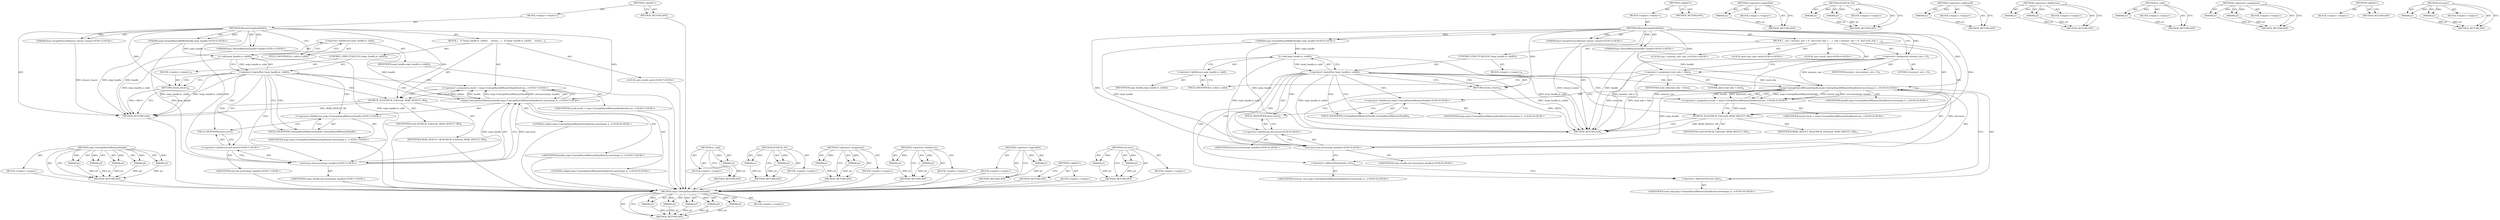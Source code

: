 digraph "std.move" {
vulnerable_98 [label=<(METHOD,mojo.UnwrapSharedMemoryHandle)>];
vulnerable_99 [label=<(PARAM,p1)>];
vulnerable_100 [label=<(PARAM,p2)>];
vulnerable_101 [label=<(PARAM,p3)>];
vulnerable_102 [label=<(PARAM,p4)>];
vulnerable_103 [label=<(PARAM,p5)>];
vulnerable_104 [label=<(BLOCK,&lt;empty&gt;,&lt;empty&gt;)>];
vulnerable_105 [label=<(METHOD_RETURN,ANY)>];
vulnerable_6 [label=<(METHOD,&lt;global&gt;)<SUB>1</SUB>>];
vulnerable_7 [label=<(BLOCK,&lt;empty&gt;,&lt;empty&gt;)<SUB>1</SUB>>];
vulnerable_8 [label=<(METHOD,AllocateCompletedOnIO)<SUB>1</SUB>>];
vulnerable_9 [label="<(PARAM,base::SharedMemoryHandle* handle)<SUB>2</SUB>>"];
vulnerable_10 [label="<(PARAM,base::ScopedClosureRunner closure_runner)<SUB>3</SUB>>"];
vulnerable_11 [label="<(PARAM,mojo::ScopedSharedBufferHandle mojo_handle)<SUB>4</SUB>>"];
vulnerable_12 [label=<(BLOCK,{
  size_t memory_size = 0;
  bool read_only = ...,{
  size_t memory_size = 0;
  bool read_only = ...)<SUB>4</SUB>>];
vulnerable_13 [label="<(LOCAL,size_t memory_size: size_t)<SUB>5</SUB>>"];
vulnerable_14 [label=<(&lt;operator&gt;.assignment,memory_size = 0)<SUB>5</SUB>>];
vulnerable_15 [label=<(IDENTIFIER,memory_size,memory_size = 0)<SUB>5</SUB>>];
vulnerable_16 [label=<(LITERAL,0,memory_size = 0)<SUB>5</SUB>>];
vulnerable_17 [label="<(LOCAL,bool read_only: bool)<SUB>6</SUB>>"];
vulnerable_18 [label=<(&lt;operator&gt;.assignment,read_only = false)<SUB>6</SUB>>];
vulnerable_19 [label=<(IDENTIFIER,read_only,read_only = false)<SUB>6</SUB>>];
vulnerable_20 [label=<(LITERAL,false,read_only = false)<SUB>6</SUB>>];
vulnerable_21 [label=<(CONTROL_STRUCTURE,IF,if (!mojo_handle.is_valid()))<SUB>7</SUB>>];
vulnerable_22 [label=<(&lt;operator&gt;.logicalNot,!mojo_handle.is_valid())<SUB>7</SUB>>];
vulnerable_23 [label=<(is_valid,mojo_handle.is_valid())<SUB>7</SUB>>];
vulnerable_24 [label=<(&lt;operator&gt;.fieldAccess,mojo_handle.is_valid)<SUB>7</SUB>>];
vulnerable_25 [label=<(IDENTIFIER,mojo_handle,mojo_handle.is_valid())<SUB>7</SUB>>];
vulnerable_26 [label=<(FIELD_IDENTIFIER,is_valid,is_valid)<SUB>7</SUB>>];
vulnerable_27 [label=<(BLOCK,&lt;empty&gt;,&lt;empty&gt;)<SUB>8</SUB>>];
vulnerable_28 [label=<(RETURN,return;,return;)<SUB>8</SUB>>];
vulnerable_29 [label="<(LOCAL,auto result: auto)<SUB>9</SUB>>"];
vulnerable_30 [label="<(&lt;operator&gt;.assignment,result = mojo::UnwrapSharedMemoryHandle(std::mo...)<SUB>9</SUB>>"];
vulnerable_31 [label="<(IDENTIFIER,result,result = mojo::UnwrapSharedMemoryHandle(std::mo...)<SUB>9</SUB>>"];
vulnerable_32 [label="<(mojo.UnwrapSharedMemoryHandle,mojo::UnwrapSharedMemoryHandle(std::move(mojo_h...)<SUB>9</SUB>>"];
vulnerable_33 [label="<(&lt;operator&gt;.fieldAccess,mojo::UnwrapSharedMemoryHandle)<SUB>9</SUB>>"];
vulnerable_34 [label="<(IDENTIFIER,mojo,mojo::UnwrapSharedMemoryHandle(std::move(mojo_h...)<SUB>9</SUB>>"];
vulnerable_35 [label=<(FIELD_IDENTIFIER,UnwrapSharedMemoryHandle,UnwrapSharedMemoryHandle)<SUB>9</SUB>>];
vulnerable_36 [label="<(std.move,std::move(mojo_handle))<SUB>9</SUB>>"];
vulnerable_37 [label="<(&lt;operator&gt;.fieldAccess,std::move)<SUB>9</SUB>>"];
vulnerable_38 [label="<(IDENTIFIER,std,std::move(mojo_handle))<SUB>9</SUB>>"];
vulnerable_39 [label=<(FIELD_IDENTIFIER,move,move)<SUB>9</SUB>>];
vulnerable_40 [label="<(IDENTIFIER,mojo_handle,std::move(mojo_handle))<SUB>9</SUB>>"];
vulnerable_41 [label="<(IDENTIFIER,handle,mojo::UnwrapSharedMemoryHandle(std::move(mojo_h...)<SUB>9</SUB>>"];
vulnerable_42 [label=<(&lt;operator&gt;.addressOf,&amp;memory_size)<SUB>10</SUB>>];
vulnerable_43 [label="<(IDENTIFIER,memory_size,mojo::UnwrapSharedMemoryHandle(std::move(mojo_h...)<SUB>10</SUB>>"];
vulnerable_44 [label=<(&lt;operator&gt;.addressOf,&amp;read_only)<SUB>10</SUB>>];
vulnerable_45 [label="<(IDENTIFIER,read_only,mojo::UnwrapSharedMemoryHandle(std::move(mojo_h...)<SUB>10</SUB>>"];
vulnerable_46 [label=<(DCHECK_EQ,DCHECK_EQ(result, MOJO_RESULT_OK))<SUB>11</SUB>>];
vulnerable_47 [label=<(IDENTIFIER,result,DCHECK_EQ(result, MOJO_RESULT_OK))<SUB>11</SUB>>];
vulnerable_48 [label=<(IDENTIFIER,MOJO_RESULT_OK,DCHECK_EQ(result, MOJO_RESULT_OK))<SUB>11</SUB>>];
vulnerable_49 [label=<(METHOD_RETURN,void)<SUB>1</SUB>>];
vulnerable_51 [label=<(METHOD_RETURN,ANY)<SUB>1</SUB>>];
vulnerable_85 [label=<(METHOD,&lt;operator&gt;.logicalNot)>];
vulnerable_86 [label=<(PARAM,p1)>];
vulnerable_87 [label=<(BLOCK,&lt;empty&gt;,&lt;empty&gt;)>];
vulnerable_88 [label=<(METHOD_RETURN,ANY)>];
vulnerable_115 [label=<(METHOD,DCHECK_EQ)>];
vulnerable_116 [label=<(PARAM,p1)>];
vulnerable_117 [label=<(PARAM,p2)>];
vulnerable_118 [label=<(BLOCK,&lt;empty&gt;,&lt;empty&gt;)>];
vulnerable_119 [label=<(METHOD_RETURN,ANY)>];
vulnerable_111 [label=<(METHOD,&lt;operator&gt;.addressOf)>];
vulnerable_112 [label=<(PARAM,p1)>];
vulnerable_113 [label=<(BLOCK,&lt;empty&gt;,&lt;empty&gt;)>];
vulnerable_114 [label=<(METHOD_RETURN,ANY)>];
vulnerable_93 [label=<(METHOD,&lt;operator&gt;.fieldAccess)>];
vulnerable_94 [label=<(PARAM,p1)>];
vulnerable_95 [label=<(PARAM,p2)>];
vulnerable_96 [label=<(BLOCK,&lt;empty&gt;,&lt;empty&gt;)>];
vulnerable_97 [label=<(METHOD_RETURN,ANY)>];
vulnerable_89 [label=<(METHOD,is_valid)>];
vulnerable_90 [label=<(PARAM,p1)>];
vulnerable_91 [label=<(BLOCK,&lt;empty&gt;,&lt;empty&gt;)>];
vulnerable_92 [label=<(METHOD_RETURN,ANY)>];
vulnerable_80 [label=<(METHOD,&lt;operator&gt;.assignment)>];
vulnerable_81 [label=<(PARAM,p1)>];
vulnerable_82 [label=<(PARAM,p2)>];
vulnerable_83 [label=<(BLOCK,&lt;empty&gt;,&lt;empty&gt;)>];
vulnerable_84 [label=<(METHOD_RETURN,ANY)>];
vulnerable_74 [label=<(METHOD,&lt;global&gt;)<SUB>1</SUB>>];
vulnerable_75 [label=<(BLOCK,&lt;empty&gt;,&lt;empty&gt;)>];
vulnerable_76 [label=<(METHOD_RETURN,ANY)>];
vulnerable_106 [label=<(METHOD,std.move)>];
vulnerable_107 [label=<(PARAM,p1)>];
vulnerable_108 [label=<(PARAM,p2)>];
vulnerable_109 [label=<(BLOCK,&lt;empty&gt;,&lt;empty&gt;)>];
vulnerable_110 [label=<(METHOD_RETURN,ANY)>];
fixed_84 [label=<(METHOD,mojo.UnwrapSharedMemoryHandle)>];
fixed_85 [label=<(PARAM,p1)>];
fixed_86 [label=<(PARAM,p2)>];
fixed_87 [label=<(PARAM,p3)>];
fixed_88 [label=<(PARAM,p4)>];
fixed_89 [label=<(PARAM,p5)>];
fixed_90 [label=<(BLOCK,&lt;empty&gt;,&lt;empty&gt;)>];
fixed_91 [label=<(METHOD_RETURN,ANY)>];
fixed_6 [label=<(METHOD,&lt;global&gt;)<SUB>1</SUB>>];
fixed_7 [label=<(BLOCK,&lt;empty&gt;,&lt;empty&gt;)<SUB>1</SUB>>];
fixed_8 [label=<(METHOD,AllocateCompletedOnIO)<SUB>1</SUB>>];
fixed_9 [label="<(PARAM,base::SharedMemoryHandle* handle)<SUB>2</SUB>>"];
fixed_10 [label="<(PARAM,base::ScopedClosureRunner closure_runner)<SUB>3</SUB>>"];
fixed_11 [label="<(PARAM,mojo::ScopedSharedBufferHandle mojo_handle)<SUB>4</SUB>>"];
fixed_12 [label=<(BLOCK,{
   if (!mojo_handle.is_valid())
     return;
...,{
   if (!mojo_handle.is_valid())
     return;
...)<SUB>4</SUB>>];
fixed_13 [label=<(CONTROL_STRUCTURE,IF,if (!mojo_handle.is_valid()))<SUB>5</SUB>>];
fixed_14 [label=<(&lt;operator&gt;.logicalNot,!mojo_handle.is_valid())<SUB>5</SUB>>];
fixed_15 [label=<(is_valid,mojo_handle.is_valid())<SUB>5</SUB>>];
fixed_16 [label=<(&lt;operator&gt;.fieldAccess,mojo_handle.is_valid)<SUB>5</SUB>>];
fixed_17 [label=<(IDENTIFIER,mojo_handle,mojo_handle.is_valid())<SUB>5</SUB>>];
fixed_18 [label=<(FIELD_IDENTIFIER,is_valid,is_valid)<SUB>5</SUB>>];
fixed_19 [label=<(BLOCK,&lt;empty&gt;,&lt;empty&gt;)<SUB>6</SUB>>];
fixed_20 [label=<(RETURN,return;,return;)<SUB>6</SUB>>];
fixed_21 [label="<(LOCAL,auto result: auto)<SUB>7</SUB>>"];
fixed_22 [label="<(&lt;operator&gt;.assignment,result = mojo::UnwrapSharedMemoryHandle(std::mo...)<SUB>7</SUB>>"];
fixed_23 [label="<(IDENTIFIER,result,result = mojo::UnwrapSharedMemoryHandle(std::mo...)<SUB>7</SUB>>"];
fixed_24 [label="<(mojo.UnwrapSharedMemoryHandle,mojo::UnwrapSharedMemoryHandle(std::move(mojo_h...)<SUB>7</SUB>>"];
fixed_25 [label="<(&lt;operator&gt;.fieldAccess,mojo::UnwrapSharedMemoryHandle)<SUB>7</SUB>>"];
fixed_26 [label="<(IDENTIFIER,mojo,mojo::UnwrapSharedMemoryHandle(std::move(mojo_h...)<SUB>7</SUB>>"];
fixed_27 [label=<(FIELD_IDENTIFIER,UnwrapSharedMemoryHandle,UnwrapSharedMemoryHandle)<SUB>7</SUB>>];
fixed_28 [label="<(std.move,std::move(mojo_handle))<SUB>7</SUB>>"];
fixed_29 [label="<(&lt;operator&gt;.fieldAccess,std::move)<SUB>7</SUB>>"];
fixed_30 [label="<(IDENTIFIER,std,std::move(mojo_handle))<SUB>7</SUB>>"];
fixed_31 [label=<(FIELD_IDENTIFIER,move,move)<SUB>7</SUB>>];
fixed_32 [label="<(IDENTIFIER,mojo_handle,std::move(mojo_handle))<SUB>7</SUB>>"];
fixed_33 [label="<(IDENTIFIER,handle,mojo::UnwrapSharedMemoryHandle(std::move(mojo_h...)<SUB>7</SUB>>"];
fixed_34 [label="<(LITERAL,nullptr,mojo::UnwrapSharedMemoryHandle(std::move(mojo_h...)<SUB>8</SUB>>"];
fixed_35 [label="<(LITERAL,nullptr,mojo::UnwrapSharedMemoryHandle(std::move(mojo_h...)<SUB>8</SUB>>"];
fixed_36 [label=<(DCHECK_EQ,DCHECK_EQ(result, MOJO_RESULT_OK))<SUB>9</SUB>>];
fixed_37 [label=<(IDENTIFIER,result,DCHECK_EQ(result, MOJO_RESULT_OK))<SUB>9</SUB>>];
fixed_38 [label=<(IDENTIFIER,MOJO_RESULT_OK,DCHECK_EQ(result, MOJO_RESULT_OK))<SUB>9</SUB>>];
fixed_39 [label=<(METHOD_RETURN,void)<SUB>1</SUB>>];
fixed_41 [label=<(METHOD_RETURN,ANY)<SUB>1</SUB>>];
fixed_70 [label=<(METHOD,is_valid)>];
fixed_71 [label=<(PARAM,p1)>];
fixed_72 [label=<(BLOCK,&lt;empty&gt;,&lt;empty&gt;)>];
fixed_73 [label=<(METHOD_RETURN,ANY)>];
fixed_97 [label=<(METHOD,DCHECK_EQ)>];
fixed_98 [label=<(PARAM,p1)>];
fixed_99 [label=<(PARAM,p2)>];
fixed_100 [label=<(BLOCK,&lt;empty&gt;,&lt;empty&gt;)>];
fixed_101 [label=<(METHOD_RETURN,ANY)>];
fixed_79 [label=<(METHOD,&lt;operator&gt;.assignment)>];
fixed_80 [label=<(PARAM,p1)>];
fixed_81 [label=<(PARAM,p2)>];
fixed_82 [label=<(BLOCK,&lt;empty&gt;,&lt;empty&gt;)>];
fixed_83 [label=<(METHOD_RETURN,ANY)>];
fixed_74 [label=<(METHOD,&lt;operator&gt;.fieldAccess)>];
fixed_75 [label=<(PARAM,p1)>];
fixed_76 [label=<(PARAM,p2)>];
fixed_77 [label=<(BLOCK,&lt;empty&gt;,&lt;empty&gt;)>];
fixed_78 [label=<(METHOD_RETURN,ANY)>];
fixed_66 [label=<(METHOD,&lt;operator&gt;.logicalNot)>];
fixed_67 [label=<(PARAM,p1)>];
fixed_68 [label=<(BLOCK,&lt;empty&gt;,&lt;empty&gt;)>];
fixed_69 [label=<(METHOD_RETURN,ANY)>];
fixed_60 [label=<(METHOD,&lt;global&gt;)<SUB>1</SUB>>];
fixed_61 [label=<(BLOCK,&lt;empty&gt;,&lt;empty&gt;)>];
fixed_62 [label=<(METHOD_RETURN,ANY)>];
fixed_92 [label=<(METHOD,std.move)>];
fixed_93 [label=<(PARAM,p1)>];
fixed_94 [label=<(PARAM,p2)>];
fixed_95 [label=<(BLOCK,&lt;empty&gt;,&lt;empty&gt;)>];
fixed_96 [label=<(METHOD_RETURN,ANY)>];
vulnerable_98 -> vulnerable_99  [key=0, label="AST: "];
vulnerable_98 -> vulnerable_99  [key=1, label="DDG: "];
vulnerable_98 -> vulnerable_104  [key=0, label="AST: "];
vulnerable_98 -> vulnerable_100  [key=0, label="AST: "];
vulnerable_98 -> vulnerable_100  [key=1, label="DDG: "];
vulnerable_98 -> vulnerable_105  [key=0, label="AST: "];
vulnerable_98 -> vulnerable_105  [key=1, label="CFG: "];
vulnerable_98 -> vulnerable_101  [key=0, label="AST: "];
vulnerable_98 -> vulnerable_101  [key=1, label="DDG: "];
vulnerable_98 -> vulnerable_102  [key=0, label="AST: "];
vulnerable_98 -> vulnerable_102  [key=1, label="DDG: "];
vulnerable_98 -> vulnerable_103  [key=0, label="AST: "];
vulnerable_98 -> vulnerable_103  [key=1, label="DDG: "];
vulnerable_99 -> vulnerable_105  [key=0, label="DDG: p1"];
vulnerable_100 -> vulnerable_105  [key=0, label="DDG: p2"];
vulnerable_101 -> vulnerable_105  [key=0, label="DDG: p3"];
vulnerable_102 -> vulnerable_105  [key=0, label="DDG: p4"];
vulnerable_103 -> vulnerable_105  [key=0, label="DDG: p5"];
vulnerable_6 -> vulnerable_7  [key=0, label="AST: "];
vulnerable_6 -> vulnerable_51  [key=0, label="AST: "];
vulnerable_6 -> vulnerable_51  [key=1, label="CFG: "];
vulnerable_7 -> vulnerable_8  [key=0, label="AST: "];
vulnerable_8 -> vulnerable_9  [key=0, label="AST: "];
vulnerable_8 -> vulnerable_9  [key=1, label="DDG: "];
vulnerable_8 -> vulnerable_10  [key=0, label="AST: "];
vulnerable_8 -> vulnerable_10  [key=1, label="DDG: "];
vulnerable_8 -> vulnerable_11  [key=0, label="AST: "];
vulnerable_8 -> vulnerable_11  [key=1, label="DDG: "];
vulnerable_8 -> vulnerable_12  [key=0, label="AST: "];
vulnerable_8 -> vulnerable_49  [key=0, label="AST: "];
vulnerable_8 -> vulnerable_14  [key=0, label="CFG: "];
vulnerable_8 -> vulnerable_14  [key=1, label="DDG: "];
vulnerable_8 -> vulnerable_18  [key=0, label="DDG: "];
vulnerable_8 -> vulnerable_46  [key=0, label="DDG: "];
vulnerable_8 -> vulnerable_28  [key=0, label="DDG: "];
vulnerable_8 -> vulnerable_32  [key=0, label="DDG: "];
vulnerable_8 -> vulnerable_36  [key=0, label="DDG: "];
vulnerable_9 -> vulnerable_49  [key=0, label="DDG: handle"];
vulnerable_9 -> vulnerable_32  [key=0, label="DDG: handle"];
vulnerable_10 -> vulnerable_49  [key=0, label="DDG: closure_runner"];
vulnerable_11 -> vulnerable_49  [key=0, label="DDG: mojo_handle"];
vulnerable_11 -> vulnerable_23  [key=0, label="DDG: mojo_handle"];
vulnerable_11 -> vulnerable_36  [key=0, label="DDG: mojo_handle"];
vulnerable_12 -> vulnerable_13  [key=0, label="AST: "];
vulnerable_12 -> vulnerable_14  [key=0, label="AST: "];
vulnerable_12 -> vulnerable_17  [key=0, label="AST: "];
vulnerable_12 -> vulnerable_18  [key=0, label="AST: "];
vulnerable_12 -> vulnerable_21  [key=0, label="AST: "];
vulnerable_12 -> vulnerable_29  [key=0, label="AST: "];
vulnerable_12 -> vulnerable_30  [key=0, label="AST: "];
vulnerable_12 -> vulnerable_46  [key=0, label="AST: "];
vulnerable_14 -> vulnerable_15  [key=0, label="AST: "];
vulnerable_14 -> vulnerable_16  [key=0, label="AST: "];
vulnerable_14 -> vulnerable_18  [key=0, label="CFG: "];
vulnerable_14 -> vulnerable_49  [key=0, label="DDG: memory_size"];
vulnerable_14 -> vulnerable_49  [key=1, label="DDG: memory_size = 0"];
vulnerable_14 -> vulnerable_32  [key=0, label="DDG: memory_size"];
vulnerable_18 -> vulnerable_19  [key=0, label="AST: "];
vulnerable_18 -> vulnerable_20  [key=0, label="AST: "];
vulnerable_18 -> vulnerable_26  [key=0, label="CFG: "];
vulnerable_18 -> vulnerable_49  [key=0, label="DDG: read_only"];
vulnerable_18 -> vulnerable_49  [key=1, label="DDG: read_only = false"];
vulnerable_18 -> vulnerable_32  [key=0, label="DDG: read_only"];
vulnerable_21 -> vulnerable_22  [key=0, label="AST: "];
vulnerable_21 -> vulnerable_27  [key=0, label="AST: "];
vulnerable_22 -> vulnerable_23  [key=0, label="AST: "];
vulnerable_22 -> vulnerable_28  [key=0, label="CFG: "];
vulnerable_22 -> vulnerable_28  [key=1, label="CDG: "];
vulnerable_22 -> vulnerable_35  [key=0, label="CFG: "];
vulnerable_22 -> vulnerable_35  [key=1, label="CDG: "];
vulnerable_22 -> vulnerable_49  [key=0, label="DDG: mojo_handle.is_valid()"];
vulnerable_22 -> vulnerable_49  [key=1, label="DDG: !mojo_handle.is_valid()"];
vulnerable_22 -> vulnerable_30  [key=0, label="CDG: "];
vulnerable_22 -> vulnerable_32  [key=0, label="CDG: "];
vulnerable_22 -> vulnerable_33  [key=0, label="CDG: "];
vulnerable_22 -> vulnerable_42  [key=0, label="CDG: "];
vulnerable_22 -> vulnerable_36  [key=0, label="CDG: "];
vulnerable_22 -> vulnerable_44  [key=0, label="CDG: "];
vulnerable_22 -> vulnerable_37  [key=0, label="CDG: "];
vulnerable_22 -> vulnerable_46  [key=0, label="CDG: "];
vulnerable_22 -> vulnerable_39  [key=0, label="CDG: "];
vulnerable_23 -> vulnerable_24  [key=0, label="AST: "];
vulnerable_23 -> vulnerable_22  [key=0, label="CFG: "];
vulnerable_23 -> vulnerable_22  [key=1, label="DDG: mojo_handle.is_valid"];
vulnerable_23 -> vulnerable_49  [key=0, label="DDG: mojo_handle.is_valid"];
vulnerable_23 -> vulnerable_36  [key=0, label="DDG: mojo_handle.is_valid"];
vulnerable_24 -> vulnerable_25  [key=0, label="AST: "];
vulnerable_24 -> vulnerable_26  [key=0, label="AST: "];
vulnerable_24 -> vulnerable_23  [key=0, label="CFG: "];
vulnerable_26 -> vulnerable_24  [key=0, label="CFG: "];
vulnerable_27 -> vulnerable_28  [key=0, label="AST: "];
vulnerable_28 -> vulnerable_49  [key=0, label="CFG: "];
vulnerable_28 -> vulnerable_49  [key=1, label="DDG: &lt;RET&gt;"];
vulnerable_30 -> vulnerable_31  [key=0, label="AST: "];
vulnerable_30 -> vulnerable_32  [key=0, label="AST: "];
vulnerable_30 -> vulnerable_46  [key=0, label="CFG: "];
vulnerable_30 -> vulnerable_46  [key=1, label="DDG: result"];
vulnerable_32 -> vulnerable_33  [key=0, label="AST: "];
vulnerable_32 -> vulnerable_36  [key=0, label="AST: "];
vulnerable_32 -> vulnerable_41  [key=0, label="AST: "];
vulnerable_32 -> vulnerable_42  [key=0, label="AST: "];
vulnerable_32 -> vulnerable_44  [key=0, label="AST: "];
vulnerable_32 -> vulnerable_30  [key=0, label="CFG: "];
vulnerable_32 -> vulnerable_30  [key=1, label="DDG: mojo::UnwrapSharedMemoryHandle"];
vulnerable_32 -> vulnerable_30  [key=2, label="DDG: &amp;read_only"];
vulnerable_32 -> vulnerable_30  [key=3, label="DDG: std::move(mojo_handle)"];
vulnerable_32 -> vulnerable_30  [key=4, label="DDG: handle"];
vulnerable_32 -> vulnerable_30  [key=5, label="DDG: &amp;memory_size"];
vulnerable_33 -> vulnerable_34  [key=0, label="AST: "];
vulnerable_33 -> vulnerable_35  [key=0, label="AST: "];
vulnerable_33 -> vulnerable_39  [key=0, label="CFG: "];
vulnerable_35 -> vulnerable_33  [key=0, label="CFG: "];
vulnerable_36 -> vulnerable_37  [key=0, label="AST: "];
vulnerable_36 -> vulnerable_40  [key=0, label="AST: "];
vulnerable_36 -> vulnerable_42  [key=0, label="CFG: "];
vulnerable_36 -> vulnerable_32  [key=0, label="DDG: std::move"];
vulnerable_36 -> vulnerable_32  [key=1, label="DDG: mojo_handle"];
vulnerable_37 -> vulnerable_38  [key=0, label="AST: "];
vulnerable_37 -> vulnerable_39  [key=0, label="AST: "];
vulnerable_37 -> vulnerable_36  [key=0, label="CFG: "];
vulnerable_39 -> vulnerable_37  [key=0, label="CFG: "];
vulnerable_42 -> vulnerable_43  [key=0, label="AST: "];
vulnerable_42 -> vulnerable_44  [key=0, label="CFG: "];
vulnerable_44 -> vulnerable_45  [key=0, label="AST: "];
vulnerable_44 -> vulnerable_32  [key=0, label="CFG: "];
vulnerable_46 -> vulnerable_47  [key=0, label="AST: "];
vulnerable_46 -> vulnerable_48  [key=0, label="AST: "];
vulnerable_46 -> vulnerable_49  [key=0, label="CFG: "];
vulnerable_46 -> vulnerable_49  [key=1, label="DDG: MOJO_RESULT_OK"];
vulnerable_85 -> vulnerable_86  [key=0, label="AST: "];
vulnerable_85 -> vulnerable_86  [key=1, label="DDG: "];
vulnerable_85 -> vulnerable_87  [key=0, label="AST: "];
vulnerable_85 -> vulnerable_88  [key=0, label="AST: "];
vulnerable_85 -> vulnerable_88  [key=1, label="CFG: "];
vulnerable_86 -> vulnerable_88  [key=0, label="DDG: p1"];
vulnerable_115 -> vulnerable_116  [key=0, label="AST: "];
vulnerable_115 -> vulnerable_116  [key=1, label="DDG: "];
vulnerable_115 -> vulnerable_118  [key=0, label="AST: "];
vulnerable_115 -> vulnerable_117  [key=0, label="AST: "];
vulnerable_115 -> vulnerable_117  [key=1, label="DDG: "];
vulnerable_115 -> vulnerable_119  [key=0, label="AST: "];
vulnerable_115 -> vulnerable_119  [key=1, label="CFG: "];
vulnerable_116 -> vulnerable_119  [key=0, label="DDG: p1"];
vulnerable_117 -> vulnerable_119  [key=0, label="DDG: p2"];
vulnerable_111 -> vulnerable_112  [key=0, label="AST: "];
vulnerable_111 -> vulnerable_112  [key=1, label="DDG: "];
vulnerable_111 -> vulnerable_113  [key=0, label="AST: "];
vulnerable_111 -> vulnerable_114  [key=0, label="AST: "];
vulnerable_111 -> vulnerable_114  [key=1, label="CFG: "];
vulnerable_112 -> vulnerable_114  [key=0, label="DDG: p1"];
vulnerable_93 -> vulnerable_94  [key=0, label="AST: "];
vulnerable_93 -> vulnerable_94  [key=1, label="DDG: "];
vulnerable_93 -> vulnerable_96  [key=0, label="AST: "];
vulnerable_93 -> vulnerable_95  [key=0, label="AST: "];
vulnerable_93 -> vulnerable_95  [key=1, label="DDG: "];
vulnerable_93 -> vulnerable_97  [key=0, label="AST: "];
vulnerable_93 -> vulnerable_97  [key=1, label="CFG: "];
vulnerable_94 -> vulnerable_97  [key=0, label="DDG: p1"];
vulnerable_95 -> vulnerable_97  [key=0, label="DDG: p2"];
vulnerable_89 -> vulnerable_90  [key=0, label="AST: "];
vulnerable_89 -> vulnerable_90  [key=1, label="DDG: "];
vulnerable_89 -> vulnerable_91  [key=0, label="AST: "];
vulnerable_89 -> vulnerable_92  [key=0, label="AST: "];
vulnerable_89 -> vulnerable_92  [key=1, label="CFG: "];
vulnerable_90 -> vulnerable_92  [key=0, label="DDG: p1"];
vulnerable_80 -> vulnerable_81  [key=0, label="AST: "];
vulnerable_80 -> vulnerable_81  [key=1, label="DDG: "];
vulnerable_80 -> vulnerable_83  [key=0, label="AST: "];
vulnerable_80 -> vulnerable_82  [key=0, label="AST: "];
vulnerable_80 -> vulnerable_82  [key=1, label="DDG: "];
vulnerable_80 -> vulnerable_84  [key=0, label="AST: "];
vulnerable_80 -> vulnerable_84  [key=1, label="CFG: "];
vulnerable_81 -> vulnerable_84  [key=0, label="DDG: p1"];
vulnerable_82 -> vulnerable_84  [key=0, label="DDG: p2"];
vulnerable_74 -> vulnerable_75  [key=0, label="AST: "];
vulnerable_74 -> vulnerable_76  [key=0, label="AST: "];
vulnerable_74 -> vulnerable_76  [key=1, label="CFG: "];
vulnerable_106 -> vulnerable_107  [key=0, label="AST: "];
vulnerable_106 -> vulnerable_107  [key=1, label="DDG: "];
vulnerable_106 -> vulnerable_109  [key=0, label="AST: "];
vulnerable_106 -> vulnerable_108  [key=0, label="AST: "];
vulnerable_106 -> vulnerable_108  [key=1, label="DDG: "];
vulnerable_106 -> vulnerable_110  [key=0, label="AST: "];
vulnerable_106 -> vulnerable_110  [key=1, label="CFG: "];
vulnerable_107 -> vulnerable_110  [key=0, label="DDG: p1"];
vulnerable_108 -> vulnerable_110  [key=0, label="DDG: p2"];
fixed_84 -> fixed_85  [key=0, label="AST: "];
fixed_84 -> fixed_85  [key=1, label="DDG: "];
fixed_84 -> fixed_90  [key=0, label="AST: "];
fixed_84 -> fixed_86  [key=0, label="AST: "];
fixed_84 -> fixed_86  [key=1, label="DDG: "];
fixed_84 -> fixed_91  [key=0, label="AST: "];
fixed_84 -> fixed_91  [key=1, label="CFG: "];
fixed_84 -> fixed_87  [key=0, label="AST: "];
fixed_84 -> fixed_87  [key=1, label="DDG: "];
fixed_84 -> fixed_88  [key=0, label="AST: "];
fixed_84 -> fixed_88  [key=1, label="DDG: "];
fixed_84 -> fixed_89  [key=0, label="AST: "];
fixed_84 -> fixed_89  [key=1, label="DDG: "];
fixed_85 -> fixed_91  [key=0, label="DDG: p1"];
fixed_86 -> fixed_91  [key=0, label="DDG: p2"];
fixed_87 -> fixed_91  [key=0, label="DDG: p3"];
fixed_88 -> fixed_91  [key=0, label="DDG: p4"];
fixed_89 -> fixed_91  [key=0, label="DDG: p5"];
fixed_90 -> vulnerable_98  [key=0];
fixed_91 -> vulnerable_98  [key=0];
fixed_6 -> fixed_7  [key=0, label="AST: "];
fixed_6 -> fixed_41  [key=0, label="AST: "];
fixed_6 -> fixed_41  [key=1, label="CFG: "];
fixed_7 -> fixed_8  [key=0, label="AST: "];
fixed_8 -> fixed_9  [key=0, label="AST: "];
fixed_8 -> fixed_9  [key=1, label="DDG: "];
fixed_8 -> fixed_10  [key=0, label="AST: "];
fixed_8 -> fixed_10  [key=1, label="DDG: "];
fixed_8 -> fixed_11  [key=0, label="AST: "];
fixed_8 -> fixed_11  [key=1, label="DDG: "];
fixed_8 -> fixed_12  [key=0, label="AST: "];
fixed_8 -> fixed_39  [key=0, label="AST: "];
fixed_8 -> fixed_18  [key=0, label="CFG: "];
fixed_8 -> fixed_36  [key=0, label="DDG: "];
fixed_8 -> fixed_20  [key=0, label="DDG: "];
fixed_8 -> fixed_24  [key=0, label="DDG: "];
fixed_8 -> fixed_28  [key=0, label="DDG: "];
fixed_9 -> fixed_39  [key=0, label="DDG: handle"];
fixed_9 -> fixed_24  [key=0, label="DDG: handle"];
fixed_10 -> fixed_39  [key=0, label="DDG: closure_runner"];
fixed_11 -> fixed_39  [key=0, label="DDG: mojo_handle"];
fixed_11 -> fixed_15  [key=0, label="DDG: mojo_handle"];
fixed_11 -> fixed_28  [key=0, label="DDG: mojo_handle"];
fixed_12 -> fixed_13  [key=0, label="AST: "];
fixed_12 -> fixed_21  [key=0, label="AST: "];
fixed_12 -> fixed_22  [key=0, label="AST: "];
fixed_12 -> fixed_36  [key=0, label="AST: "];
fixed_13 -> fixed_14  [key=0, label="AST: "];
fixed_13 -> fixed_19  [key=0, label="AST: "];
fixed_14 -> fixed_15  [key=0, label="AST: "];
fixed_14 -> fixed_20  [key=0, label="CFG: "];
fixed_14 -> fixed_20  [key=1, label="CDG: "];
fixed_14 -> fixed_27  [key=0, label="CFG: "];
fixed_14 -> fixed_27  [key=1, label="CDG: "];
fixed_14 -> fixed_39  [key=0, label="DDG: mojo_handle.is_valid()"];
fixed_14 -> fixed_39  [key=1, label="DDG: !mojo_handle.is_valid()"];
fixed_14 -> fixed_24  [key=0, label="CDG: "];
fixed_14 -> fixed_29  [key=0, label="CDG: "];
fixed_14 -> fixed_28  [key=0, label="CDG: "];
fixed_14 -> fixed_36  [key=0, label="CDG: "];
fixed_14 -> fixed_25  [key=0, label="CDG: "];
fixed_14 -> fixed_22  [key=0, label="CDG: "];
fixed_14 -> fixed_31  [key=0, label="CDG: "];
fixed_15 -> fixed_16  [key=0, label="AST: "];
fixed_15 -> fixed_14  [key=0, label="CFG: "];
fixed_15 -> fixed_14  [key=1, label="DDG: mojo_handle.is_valid"];
fixed_15 -> fixed_39  [key=0, label="DDG: mojo_handle.is_valid"];
fixed_15 -> fixed_28  [key=0, label="DDG: mojo_handle.is_valid"];
fixed_16 -> fixed_17  [key=0, label="AST: "];
fixed_16 -> fixed_18  [key=0, label="AST: "];
fixed_16 -> fixed_15  [key=0, label="CFG: "];
fixed_17 -> vulnerable_98  [key=0];
fixed_18 -> fixed_16  [key=0, label="CFG: "];
fixed_19 -> fixed_20  [key=0, label="AST: "];
fixed_20 -> fixed_39  [key=0, label="CFG: "];
fixed_20 -> fixed_39  [key=1, label="DDG: &lt;RET&gt;"];
fixed_21 -> vulnerable_98  [key=0];
fixed_22 -> fixed_23  [key=0, label="AST: "];
fixed_22 -> fixed_24  [key=0, label="AST: "];
fixed_22 -> fixed_36  [key=0, label="CFG: "];
fixed_22 -> fixed_36  [key=1, label="DDG: result"];
fixed_23 -> vulnerable_98  [key=0];
fixed_24 -> fixed_25  [key=0, label="AST: "];
fixed_24 -> fixed_28  [key=0, label="AST: "];
fixed_24 -> fixed_33  [key=0, label="AST: "];
fixed_24 -> fixed_34  [key=0, label="AST: "];
fixed_24 -> fixed_35  [key=0, label="AST: "];
fixed_24 -> fixed_22  [key=0, label="CFG: "];
fixed_24 -> fixed_22  [key=1, label="DDG: nullptr"];
fixed_24 -> fixed_22  [key=2, label="DDG: handle"];
fixed_24 -> fixed_22  [key=3, label="DDG: mojo::UnwrapSharedMemoryHandle"];
fixed_24 -> fixed_22  [key=4, label="DDG: std::move(mojo_handle)"];
fixed_25 -> fixed_26  [key=0, label="AST: "];
fixed_25 -> fixed_27  [key=0, label="AST: "];
fixed_25 -> fixed_31  [key=0, label="CFG: "];
fixed_26 -> vulnerable_98  [key=0];
fixed_27 -> fixed_25  [key=0, label="CFG: "];
fixed_28 -> fixed_29  [key=0, label="AST: "];
fixed_28 -> fixed_32  [key=0, label="AST: "];
fixed_28 -> fixed_24  [key=0, label="CFG: "];
fixed_28 -> fixed_24  [key=1, label="DDG: std::move"];
fixed_28 -> fixed_24  [key=2, label="DDG: mojo_handle"];
fixed_29 -> fixed_30  [key=0, label="AST: "];
fixed_29 -> fixed_31  [key=0, label="AST: "];
fixed_29 -> fixed_28  [key=0, label="CFG: "];
fixed_30 -> vulnerable_98  [key=0];
fixed_31 -> fixed_29  [key=0, label="CFG: "];
fixed_32 -> vulnerable_98  [key=0];
fixed_33 -> vulnerable_98  [key=0];
fixed_34 -> vulnerable_98  [key=0];
fixed_35 -> vulnerable_98  [key=0];
fixed_36 -> fixed_37  [key=0, label="AST: "];
fixed_36 -> fixed_38  [key=0, label="AST: "];
fixed_36 -> fixed_39  [key=0, label="CFG: "];
fixed_36 -> fixed_39  [key=1, label="DDG: MOJO_RESULT_OK"];
fixed_37 -> vulnerable_98  [key=0];
fixed_38 -> vulnerable_98  [key=0];
fixed_39 -> vulnerable_98  [key=0];
fixed_41 -> vulnerable_98  [key=0];
fixed_70 -> fixed_71  [key=0, label="AST: "];
fixed_70 -> fixed_71  [key=1, label="DDG: "];
fixed_70 -> fixed_72  [key=0, label="AST: "];
fixed_70 -> fixed_73  [key=0, label="AST: "];
fixed_70 -> fixed_73  [key=1, label="CFG: "];
fixed_71 -> fixed_73  [key=0, label="DDG: p1"];
fixed_72 -> vulnerable_98  [key=0];
fixed_73 -> vulnerable_98  [key=0];
fixed_97 -> fixed_98  [key=0, label="AST: "];
fixed_97 -> fixed_98  [key=1, label="DDG: "];
fixed_97 -> fixed_100  [key=0, label="AST: "];
fixed_97 -> fixed_99  [key=0, label="AST: "];
fixed_97 -> fixed_99  [key=1, label="DDG: "];
fixed_97 -> fixed_101  [key=0, label="AST: "];
fixed_97 -> fixed_101  [key=1, label="CFG: "];
fixed_98 -> fixed_101  [key=0, label="DDG: p1"];
fixed_99 -> fixed_101  [key=0, label="DDG: p2"];
fixed_100 -> vulnerable_98  [key=0];
fixed_101 -> vulnerable_98  [key=0];
fixed_79 -> fixed_80  [key=0, label="AST: "];
fixed_79 -> fixed_80  [key=1, label="DDG: "];
fixed_79 -> fixed_82  [key=0, label="AST: "];
fixed_79 -> fixed_81  [key=0, label="AST: "];
fixed_79 -> fixed_81  [key=1, label="DDG: "];
fixed_79 -> fixed_83  [key=0, label="AST: "];
fixed_79 -> fixed_83  [key=1, label="CFG: "];
fixed_80 -> fixed_83  [key=0, label="DDG: p1"];
fixed_81 -> fixed_83  [key=0, label="DDG: p2"];
fixed_82 -> vulnerable_98  [key=0];
fixed_83 -> vulnerable_98  [key=0];
fixed_74 -> fixed_75  [key=0, label="AST: "];
fixed_74 -> fixed_75  [key=1, label="DDG: "];
fixed_74 -> fixed_77  [key=0, label="AST: "];
fixed_74 -> fixed_76  [key=0, label="AST: "];
fixed_74 -> fixed_76  [key=1, label="DDG: "];
fixed_74 -> fixed_78  [key=0, label="AST: "];
fixed_74 -> fixed_78  [key=1, label="CFG: "];
fixed_75 -> fixed_78  [key=0, label="DDG: p1"];
fixed_76 -> fixed_78  [key=0, label="DDG: p2"];
fixed_77 -> vulnerable_98  [key=0];
fixed_78 -> vulnerable_98  [key=0];
fixed_66 -> fixed_67  [key=0, label="AST: "];
fixed_66 -> fixed_67  [key=1, label="DDG: "];
fixed_66 -> fixed_68  [key=0, label="AST: "];
fixed_66 -> fixed_69  [key=0, label="AST: "];
fixed_66 -> fixed_69  [key=1, label="CFG: "];
fixed_67 -> fixed_69  [key=0, label="DDG: p1"];
fixed_68 -> vulnerable_98  [key=0];
fixed_69 -> vulnerable_98  [key=0];
fixed_60 -> fixed_61  [key=0, label="AST: "];
fixed_60 -> fixed_62  [key=0, label="AST: "];
fixed_60 -> fixed_62  [key=1, label="CFG: "];
fixed_61 -> vulnerable_98  [key=0];
fixed_62 -> vulnerable_98  [key=0];
fixed_92 -> fixed_93  [key=0, label="AST: "];
fixed_92 -> fixed_93  [key=1, label="DDG: "];
fixed_92 -> fixed_95  [key=0, label="AST: "];
fixed_92 -> fixed_94  [key=0, label="AST: "];
fixed_92 -> fixed_94  [key=1, label="DDG: "];
fixed_92 -> fixed_96  [key=0, label="AST: "];
fixed_92 -> fixed_96  [key=1, label="CFG: "];
fixed_93 -> fixed_96  [key=0, label="DDG: p1"];
fixed_94 -> fixed_96  [key=0, label="DDG: p2"];
fixed_95 -> vulnerable_98  [key=0];
fixed_96 -> vulnerable_98  [key=0];
}
